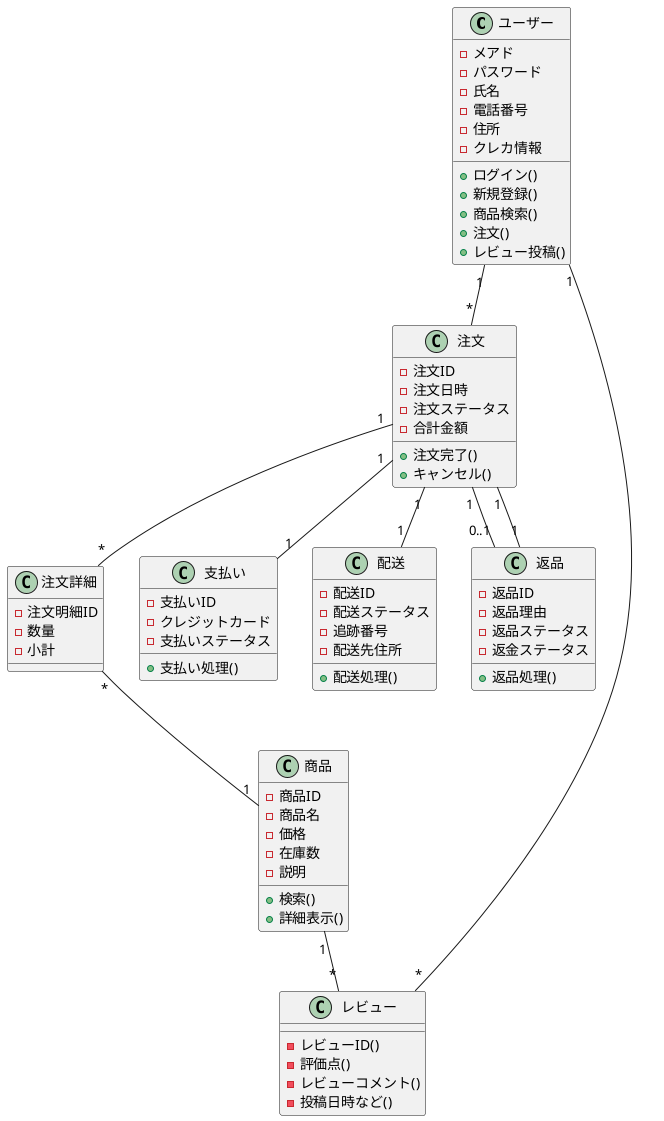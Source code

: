 @startuml Robodogドメインモデル図
skinparam componentStyle rectangle

class ユーザー{
    -メアド
    -パスワード
    -氏名
    -電話番号
    -住所
    -クレカ情報

    +ログイン()
    +新規登録()
    +商品検索()
    +注文()
    +レビュー投稿()
}
class 商品{
    -商品ID
    -商品名
    -価格
    -在庫数
    -説明

    +検索()
    +詳細表示()
}

' 名前、時刻、挨拶をクラスとして定義
class 注文{
    -注文ID
    -注文日時
    -注文ステータス
    -合計金額
    
    +注文完了()
    +キャンセル()
}

class 注文詳細{
    -注文明細ID
    -数量
    -小計
}

class レビュー{
    -レビューID()
    -評価点()
    -レビューコメント()
    -投稿日時など()
}


class 支払い{
    -支払いID
    -クレジットカード
    -支払いステータス

    +支払い処理()
}

class 配送{
    -配送ID
    -配送ステータス
    -追跡番号
    -配送先住所

    +配送処理()
}

class 返品{
    -返品ID
    -返品理由
    -返品ステータス
    -返金ステータス

    +返品処理()
}

ユーザー "1"-- "*" 注文
注文 "1"-- "*" 注文詳細
注文詳細 "*"-- "1" 商品
ユーザー "1"-- "*" レビュー
商品 "1"-- "*" レビュー
注文 "1"-- "1" 支払い
注文 "1"-- "1" 配送
注文 "1"-- "0..1" 返品
返品 "1"-- "1" 注文

@enduml